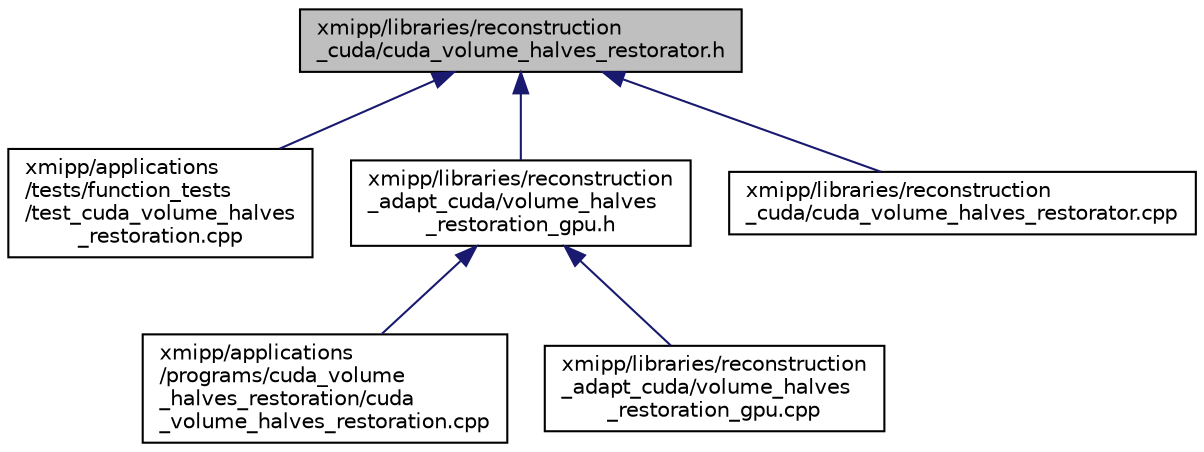 digraph "xmipp/libraries/reconstruction_cuda/cuda_volume_halves_restorator.h"
{
  edge [fontname="Helvetica",fontsize="10",labelfontname="Helvetica",labelfontsize="10"];
  node [fontname="Helvetica",fontsize="10",shape=record];
  Node41 [label="xmipp/libraries/reconstruction\l_cuda/cuda_volume_halves_restorator.h",height=0.2,width=0.4,color="black", fillcolor="grey75", style="filled", fontcolor="black"];
  Node41 -> Node42 [dir="back",color="midnightblue",fontsize="10",style="solid",fontname="Helvetica"];
  Node42 [label="xmipp/applications\l/tests/function_tests\l/test_cuda_volume_halves\l_restoration.cpp",height=0.2,width=0.4,color="black", fillcolor="white", style="filled",URL="$test__cuda__volume__halves__restoration_8cpp.html"];
  Node41 -> Node43 [dir="back",color="midnightblue",fontsize="10",style="solid",fontname="Helvetica"];
  Node43 [label="xmipp/libraries/reconstruction\l_adapt_cuda/volume_halves\l_restoration_gpu.h",height=0.2,width=0.4,color="black", fillcolor="white", style="filled",URL="$volume__halves__restoration__gpu_8h.html"];
  Node43 -> Node44 [dir="back",color="midnightblue",fontsize="10",style="solid",fontname="Helvetica"];
  Node44 [label="xmipp/applications\l/programs/cuda_volume\l_halves_restoration/cuda\l_volume_halves_restoration.cpp",height=0.2,width=0.4,color="black", fillcolor="white", style="filled",URL="$cuda__volume__halves__restoration_8cpp.html"];
  Node43 -> Node45 [dir="back",color="midnightblue",fontsize="10",style="solid",fontname="Helvetica"];
  Node45 [label="xmipp/libraries/reconstruction\l_adapt_cuda/volume_halves\l_restoration_gpu.cpp",height=0.2,width=0.4,color="black", fillcolor="white", style="filled",URL="$volume__halves__restoration__gpu_8cpp.html"];
  Node41 -> Node46 [dir="back",color="midnightblue",fontsize="10",style="solid",fontname="Helvetica"];
  Node46 [label="xmipp/libraries/reconstruction\l_cuda/cuda_volume_halves_restorator.cpp",height=0.2,width=0.4,color="black", fillcolor="white", style="filled",URL="$cuda__volume__halves__restorator_8cpp.html"];
}
